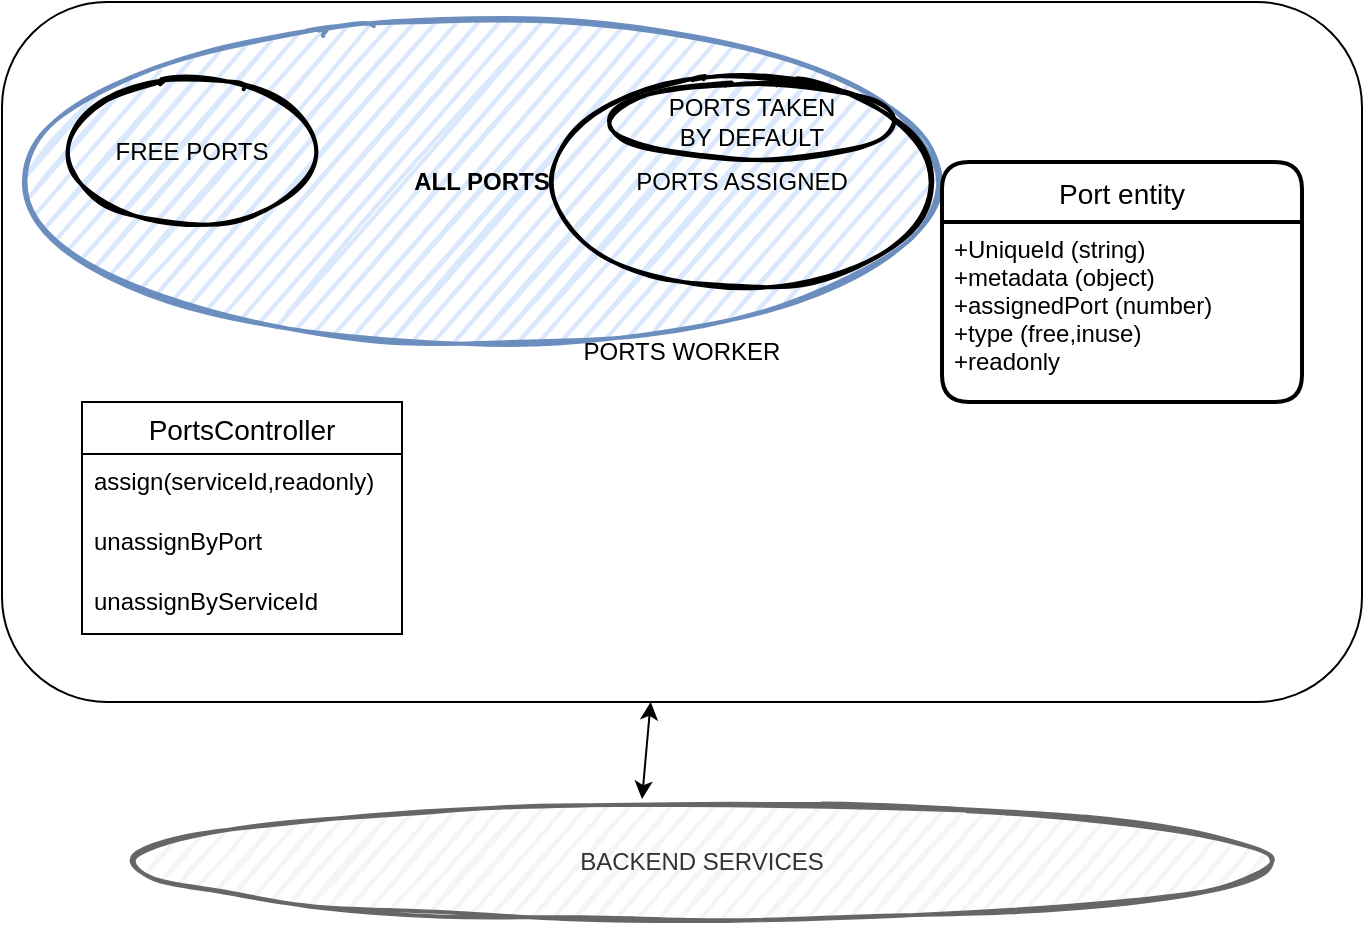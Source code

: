 <mxfile>
    <diagram id="KMkw1vf8qtbHQBLpbq38" name="Page-1">
        <mxGraphModel dx="1506" dy="446" grid="1" gridSize="10" guides="1" tooltips="1" connect="1" arrows="1" fold="1" page="1" pageScale="1" pageWidth="827" pageHeight="1169" math="0" shadow="0">
            <root>
                <mxCell id="0"/>
                <mxCell id="1" parent="0"/>
                <mxCell id="2" value="PORTS WORKER" style="rounded=1;whiteSpace=wrap;html=1;" vertex="1" parent="1">
                    <mxGeometry y="50" width="680" height="350" as="geometry"/>
                </mxCell>
                <mxCell id="18" value="&lt;b&gt;ALL PORTS&lt;/b&gt;" style="ellipse;whiteSpace=wrap;html=1;strokeWidth=2;fillWeight=2;hachureGap=8;fillColor=#dae8fc;fillStyle=dots;sketch=1;strokeColor=#6c8ebf;" vertex="1" parent="1">
                    <mxGeometry y="60" width="480" height="160" as="geometry"/>
                </mxCell>
                <mxCell id="3" value="FREE PORTS" style="ellipse;whiteSpace=wrap;html=1;strokeWidth=2;fillWeight=2;hachureGap=8;fillStyle=dots;sketch=1;fillColor=none;" vertex="1" parent="1">
                    <mxGeometry x="30" y="90" width="130" height="70" as="geometry"/>
                </mxCell>
                <mxCell id="5" value="PORTS ASSIGNED" style="ellipse;whiteSpace=wrap;html=1;strokeWidth=2;fillWeight=2;hachureGap=8;fillColor=none;fillStyle=dots;sketch=1;" vertex="1" parent="1">
                    <mxGeometry x="270" y="85" width="200" height="110" as="geometry"/>
                </mxCell>
                <mxCell id="4" value="PORTS TAKEN&lt;br&gt;BY DEFAULT" style="ellipse;whiteSpace=wrap;html=1;strokeWidth=2;fillWeight=2;hachureGap=8;fillColor=none;fillStyle=dots;sketch=1;" vertex="1" parent="1">
                    <mxGeometry x="300" y="90" width="150" height="40" as="geometry"/>
                </mxCell>
                <mxCell id="6" value="BACKEND SERVICES" style="ellipse;whiteSpace=wrap;html=1;strokeWidth=2;fillWeight=2;hachureGap=8;fillColor=#f5f5f5;fillStyle=dots;sketch=1;fontColor=#333333;strokeColor=#666666;" vertex="1" parent="1">
                    <mxGeometry x="50" y="450" width="600" height="60" as="geometry"/>
                </mxCell>
                <mxCell id="8" value="Port entity" style="swimlane;childLayout=stackLayout;horizontal=1;startSize=30;horizontalStack=0;rounded=1;fontSize=14;fontStyle=0;strokeWidth=2;resizeParent=0;resizeLast=1;shadow=0;dashed=0;align=center;" vertex="1" parent="1">
                    <mxGeometry x="470" y="130" width="180" height="120" as="geometry"/>
                </mxCell>
                <mxCell id="9" value="+UniqueId (string)&#10;+metadata (object)&#10;+assignedPort (number)&#10;+type (free,inuse)&#10;+readonly" style="align=left;strokeColor=none;fillColor=none;spacingLeft=4;fontSize=12;verticalAlign=top;resizable=0;rotatable=0;part=1;" vertex="1" parent="8">
                    <mxGeometry y="30" width="180" height="90" as="geometry"/>
                </mxCell>
                <mxCell id="11" value="PortsController" style="swimlane;fontStyle=0;childLayout=stackLayout;horizontal=1;startSize=26;horizontalStack=0;resizeParent=1;resizeParentMax=0;resizeLast=0;collapsible=1;marginBottom=0;align=center;fontSize=14;" vertex="1" parent="1">
                    <mxGeometry x="40" y="250" width="160" height="116" as="geometry"/>
                </mxCell>
                <mxCell id="12" value="assign(serviceId,readonly)" style="text;strokeColor=none;fillColor=none;spacingLeft=4;spacingRight=4;overflow=hidden;rotatable=0;points=[[0,0.5],[1,0.5]];portConstraint=eastwest;fontSize=12;" vertex="1" parent="11">
                    <mxGeometry y="26" width="160" height="30" as="geometry"/>
                </mxCell>
                <mxCell id="13" value="unassignByPort&#10;" style="text;strokeColor=none;fillColor=none;spacingLeft=4;spacingRight=4;overflow=hidden;rotatable=0;points=[[0,0.5],[1,0.5]];portConstraint=eastwest;fontSize=12;" vertex="1" parent="11">
                    <mxGeometry y="56" width="160" height="30" as="geometry"/>
                </mxCell>
                <mxCell id="14" value="unassignByServiceId" style="text;strokeColor=none;fillColor=none;spacingLeft=4;spacingRight=4;overflow=hidden;rotatable=0;points=[[0,0.5],[1,0.5]];portConstraint=eastwest;fontSize=12;" vertex="1" parent="11">
                    <mxGeometry y="86" width="160" height="30" as="geometry"/>
                </mxCell>
                <mxCell id="16" value="" style="endArrow=classic;startArrow=classic;html=1;exitX=0.45;exitY=-0.025;exitDx=0;exitDy=0;exitPerimeter=0;" edge="1" parent="1" source="6" target="2">
                    <mxGeometry width="50" height="50" relative="1" as="geometry">
                        <mxPoint x="140" y="400" as="sourcePoint"/>
                        <mxPoint x="190" y="350" as="targetPoint"/>
                    </mxGeometry>
                </mxCell>
            </root>
        </mxGraphModel>
    </diagram>
</mxfile>
